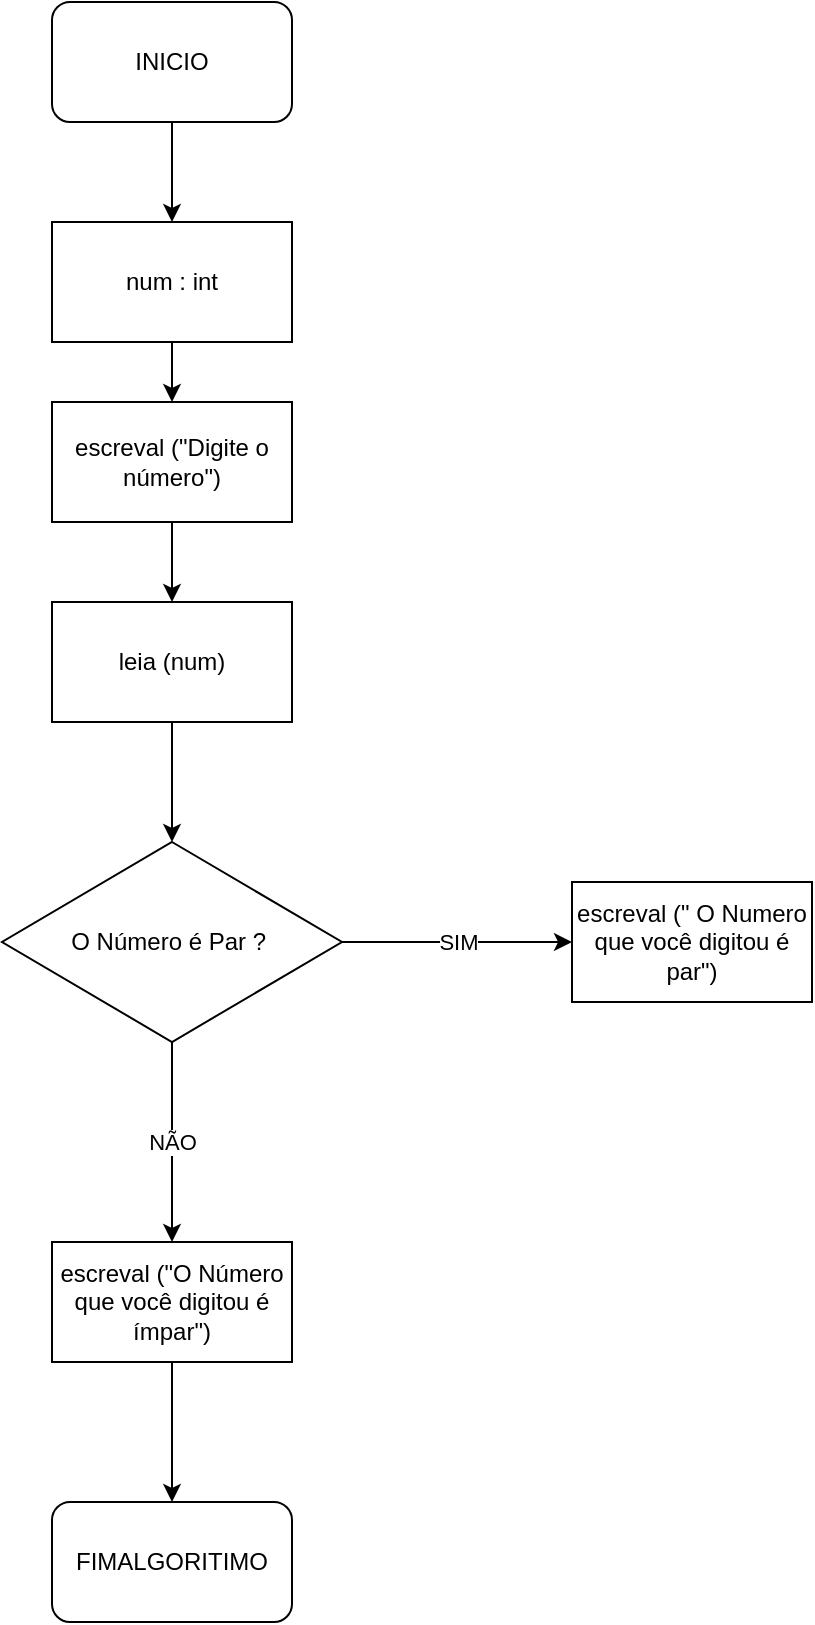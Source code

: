 <mxfile version="17.2.5" type="device"><diagram id="MjdQP257N08M_irqJD7S" name="Page-1"><mxGraphModel dx="868" dy="481" grid="1" gridSize="10" guides="1" tooltips="1" connect="1" arrows="1" fold="1" page="1" pageScale="1" pageWidth="827" pageHeight="1169" math="0" shadow="0"><root><mxCell id="0"/><mxCell id="1" parent="0"/><mxCell id="iJXD4PLbV3xwTe0UEdaS-19" style="edgeStyle=orthogonalEdgeStyle;rounded=0;orthogonalLoop=1;jettySize=auto;html=1;entryX=0.5;entryY=0;entryDx=0;entryDy=0;" edge="1" parent="1" source="iJXD4PLbV3xwTe0UEdaS-1" target="iJXD4PLbV3xwTe0UEdaS-2"><mxGeometry relative="1" as="geometry"/></mxCell><mxCell id="iJXD4PLbV3xwTe0UEdaS-1" value="INICIO" style="rounded=1;whiteSpace=wrap;html=1;" vertex="1" parent="1"><mxGeometry x="280" y="40" width="120" height="60" as="geometry"/></mxCell><mxCell id="iJXD4PLbV3xwTe0UEdaS-20" style="edgeStyle=orthogonalEdgeStyle;rounded=0;orthogonalLoop=1;jettySize=auto;html=1;exitX=0.5;exitY=1;exitDx=0;exitDy=0;entryX=0.5;entryY=0;entryDx=0;entryDy=0;" edge="1" parent="1" source="iJXD4PLbV3xwTe0UEdaS-2" target="iJXD4PLbV3xwTe0UEdaS-4"><mxGeometry relative="1" as="geometry"/></mxCell><mxCell id="iJXD4PLbV3xwTe0UEdaS-2" value="num : int" style="rounded=0;whiteSpace=wrap;html=1;" vertex="1" parent="1"><mxGeometry x="280" y="150" width="120" height="60" as="geometry"/></mxCell><mxCell id="iJXD4PLbV3xwTe0UEdaS-21" style="edgeStyle=orthogonalEdgeStyle;rounded=0;orthogonalLoop=1;jettySize=auto;html=1;entryX=0.5;entryY=0;entryDx=0;entryDy=0;" edge="1" parent="1" source="iJXD4PLbV3xwTe0UEdaS-4" target="iJXD4PLbV3xwTe0UEdaS-5"><mxGeometry relative="1" as="geometry"/></mxCell><mxCell id="iJXD4PLbV3xwTe0UEdaS-4" value="escreval (&quot;Digite o número&quot;)" style="rounded=0;whiteSpace=wrap;html=1;" vertex="1" parent="1"><mxGeometry x="280" y="240" width="120" height="60" as="geometry"/></mxCell><mxCell id="iJXD4PLbV3xwTe0UEdaS-22" style="edgeStyle=orthogonalEdgeStyle;rounded=0;orthogonalLoop=1;jettySize=auto;html=1;exitX=0.5;exitY=1;exitDx=0;exitDy=0;" edge="1" parent="1" source="iJXD4PLbV3xwTe0UEdaS-5" target="iJXD4PLbV3xwTe0UEdaS-6"><mxGeometry relative="1" as="geometry"/></mxCell><mxCell id="iJXD4PLbV3xwTe0UEdaS-5" value="leia (num)" style="rounded=0;whiteSpace=wrap;html=1;" vertex="1" parent="1"><mxGeometry x="280" y="340" width="120" height="60" as="geometry"/></mxCell><mxCell id="iJXD4PLbV3xwTe0UEdaS-17" value="SIM" style="edgeStyle=orthogonalEdgeStyle;rounded=0;orthogonalLoop=1;jettySize=auto;html=1;entryX=0;entryY=0.5;entryDx=0;entryDy=0;" edge="1" parent="1" source="iJXD4PLbV3xwTe0UEdaS-6" target="iJXD4PLbV3xwTe0UEdaS-11"><mxGeometry relative="1" as="geometry"/></mxCell><mxCell id="iJXD4PLbV3xwTe0UEdaS-18" value="NÃO" style="edgeStyle=orthogonalEdgeStyle;rounded=0;orthogonalLoop=1;jettySize=auto;html=1;entryX=0.5;entryY=0;entryDx=0;entryDy=0;" edge="1" parent="1" source="iJXD4PLbV3xwTe0UEdaS-6" target="iJXD4PLbV3xwTe0UEdaS-12"><mxGeometry relative="1" as="geometry"/></mxCell><mxCell id="iJXD4PLbV3xwTe0UEdaS-6" value="O Número é Par ?&amp;nbsp;" style="rhombus;whiteSpace=wrap;html=1;" vertex="1" parent="1"><mxGeometry x="255" y="460" width="170" height="100" as="geometry"/></mxCell><mxCell id="iJXD4PLbV3xwTe0UEdaS-11" value="escreval (&quot; O Numero que você digitou é par&quot;)" style="rounded=0;whiteSpace=wrap;html=1;" vertex="1" parent="1"><mxGeometry x="540" y="480" width="120" height="60" as="geometry"/></mxCell><mxCell id="iJXD4PLbV3xwTe0UEdaS-23" style="edgeStyle=orthogonalEdgeStyle;rounded=0;orthogonalLoop=1;jettySize=auto;html=1;entryX=0.5;entryY=0;entryDx=0;entryDy=0;" edge="1" parent="1" source="iJXD4PLbV3xwTe0UEdaS-12" target="iJXD4PLbV3xwTe0UEdaS-13"><mxGeometry relative="1" as="geometry"/></mxCell><mxCell id="iJXD4PLbV3xwTe0UEdaS-12" value="escreval (&quot;O Número que você digitou é ímpar&quot;)" style="rounded=0;whiteSpace=wrap;html=1;" vertex="1" parent="1"><mxGeometry x="280" y="660" width="120" height="60" as="geometry"/></mxCell><mxCell id="iJXD4PLbV3xwTe0UEdaS-13" value="FIMALGORITIMO" style="rounded=1;whiteSpace=wrap;html=1;" vertex="1" parent="1"><mxGeometry x="280" y="790" width="120" height="60" as="geometry"/></mxCell></root></mxGraphModel></diagram></mxfile>